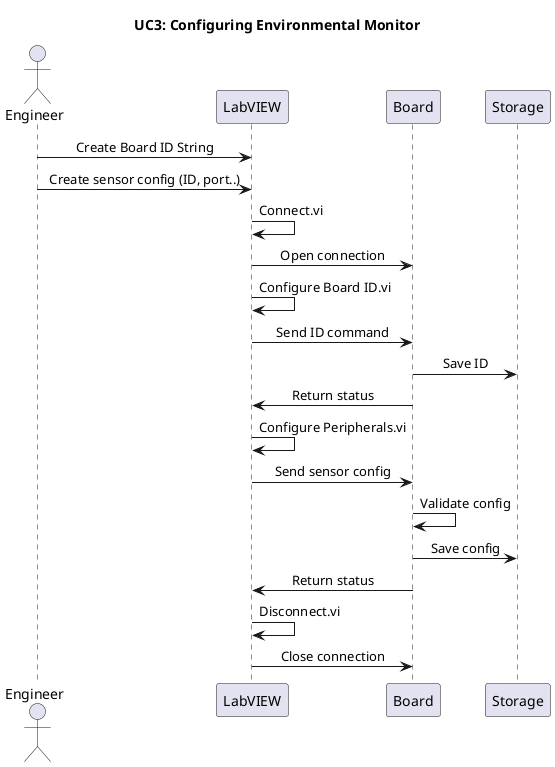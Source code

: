 @startuml
skinparam sequenceMessageAlign center
title UC3: Configuring Environmental Monitor

actor Engineer
participant LabVIEW
participant Board
participant Storage

Engineer -> LabVIEW: Create Board ID String
Engineer -> LabVIEW: Create sensor config (ID, port..)

LabVIEW -> LabVIEW:Connect.vi
LabVIEW -> Board: Open connection

LabVIEW -> LabVIEW: Configure Board ID.vi
LabVIEW -> Board: Send ID command
Board -> Storage: Save ID
Board -> LabVIEW: Return status

LabVIEW -> LabVIEW: Configure Peripherals.vi
LabVIEW -> Board: Send sensor config
Board -> Board: Validate config
Board -> Storage: Save config
Board -> LabVIEW: Return status

LabVIEW -> LabVIEW: Disconnect.vi
LabVIEW -> Board: Close connection
@enduml